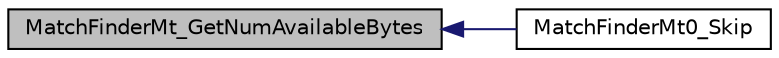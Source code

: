 digraph G
{
  edge [fontname="Helvetica",fontsize="10",labelfontname="Helvetica",labelfontsize="10"];
  node [fontname="Helvetica",fontsize="10",shape=record];
  rankdir="LR";
  Node1 [label="MatchFinderMt_GetNumAvailableBytes",height=0.2,width=0.4,color="black", fillcolor="grey75", style="filled" fontcolor="black"];
  Node1 -> Node2 [dir="back",color="midnightblue",fontsize="10",style="solid",fontname="Helvetica"];
  Node2 [label="MatchFinderMt0_Skip",height=0.2,width=0.4,color="black", fillcolor="white", style="filled",URL="$_lz_find_mt_8c.html#ac932447b93b0a088c230a8b0f3c799f6"];
}
